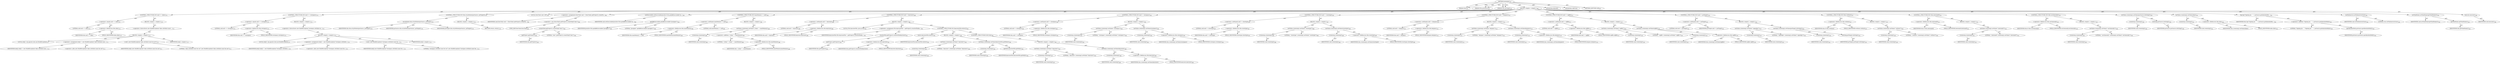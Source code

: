 digraph "doOneJar" {  
"111669149711" [label = <(METHOD,doOneJar)<SUB>267</SUB>> ]
"115964117005" [label = <(PARAM,this)<SUB>267</SUB>> ]
"115964117023" [label = <(PARAM,File jarSource)<SUB>267</SUB>> ]
"115964117024" [label = <(PARAM,File jarTarget)<SUB>267</SUB>> ]
"25769803799" [label = <(BLOCK,&lt;empty&gt;,&lt;empty&gt;)<SUB>268</SUB>> ]
"47244640262" [label = <(CONTROL_STRUCTURE,IF,if (null == alias))<SUB>270</SUB>> ]
"30064771147" [label = <(&lt;operator&gt;.equals,null == alias)<SUB>270</SUB>> ]
"90194313227" [label = <(LITERAL,null,null == alias)<SUB>270</SUB>> ]
"30064771148" [label = <(&lt;operator&gt;.fieldAccess,this.alias)<SUB>270</SUB>> ]
"68719476806" [label = <(IDENTIFIER,this,null == alias)> ]
"55834574872" [label = <(FIELD_IDENTIFIER,alias,alias)<SUB>270</SUB>> ]
"25769803800" [label = <(BLOCK,&lt;empty&gt;,&lt;empty&gt;)<SUB>270</SUB>> ]
"30064771149" [label = <(&lt;operator&gt;.throw,throw new BuildException(&quot;alias attribute must ...)<SUB>271</SUB>> ]
"25769803801" [label = <(BLOCK,&lt;empty&gt;,&lt;empty&gt;)<SUB>271</SUB>> ]
"94489280519" [label = <(LOCAL,$obj2: org.apache.tools.ant.BuildException)<SUB>271</SUB>> ]
"30064771150" [label = <(&lt;operator&gt;.assignment,$obj2 = new BuildException(&quot;alias attribute mus...)<SUB>271</SUB>> ]
"68719476807" [label = <(IDENTIFIER,$obj2,$obj2 = new BuildException(&quot;alias attribute mus...)<SUB>271</SUB>> ]
"30064771151" [label = <(&lt;operator&gt;.alloc,new BuildException(&quot;alias attribute must be set&quot;))<SUB>271</SUB>> ]
"30064771152" [label = <(&lt;init&gt;,new BuildException(&quot;alias attribute must be set&quot;))<SUB>271</SUB>> ]
"68719476808" [label = <(IDENTIFIER,$obj2,new BuildException(&quot;alias attribute must be set&quot;))<SUB>271</SUB>> ]
"90194313228" [label = <(LITERAL,&quot;alias attribute must be set&quot;,new BuildException(&quot;alias attribute must be set&quot;))<SUB>271</SUB>> ]
"68719476809" [label = <(IDENTIFIER,$obj2,&lt;empty&gt;)<SUB>271</SUB>> ]
"47244640263" [label = <(CONTROL_STRUCTURE,IF,if (null == storepass))<SUB>274</SUB>> ]
"30064771153" [label = <(&lt;operator&gt;.equals,null == storepass)<SUB>274</SUB>> ]
"90194313229" [label = <(LITERAL,null,null == storepass)<SUB>274</SUB>> ]
"30064771154" [label = <(&lt;operator&gt;.fieldAccess,this.storepass)<SUB>274</SUB>> ]
"68719476810" [label = <(IDENTIFIER,this,null == storepass)> ]
"55834574873" [label = <(FIELD_IDENTIFIER,storepass,storepass)<SUB>274</SUB>> ]
"25769803802" [label = <(BLOCK,&lt;empty&gt;,&lt;empty&gt;)<SUB>274</SUB>> ]
"30064771155" [label = <(&lt;operator&gt;.throw,throw new BuildException(&quot;storepass attribute m...)<SUB>275</SUB>> ]
"25769803803" [label = <(BLOCK,&lt;empty&gt;,&lt;empty&gt;)<SUB>275</SUB>> ]
"94489280520" [label = <(LOCAL,$obj3: org.apache.tools.ant.BuildException)<SUB>275</SUB>> ]
"30064771156" [label = <(&lt;operator&gt;.assignment,$obj3 = new BuildException(&quot;storepass attribute...)<SUB>275</SUB>> ]
"68719476811" [label = <(IDENTIFIER,$obj3,$obj3 = new BuildException(&quot;storepass attribute...)<SUB>275</SUB>> ]
"30064771157" [label = <(&lt;operator&gt;.alloc,new BuildException(&quot;storepass attribute must be...)<SUB>275</SUB>> ]
"30064771158" [label = <(&lt;init&gt;,new BuildException(&quot;storepass attribute must be...)<SUB>275</SUB>> ]
"68719476812" [label = <(IDENTIFIER,$obj3,new BuildException(&quot;storepass attribute must be...)<SUB>275</SUB>> ]
"90194313230" [label = <(LITERAL,&quot;storepass attribute must be set&quot;,new BuildException(&quot;storepass attribute must be...)<SUB>275</SUB>> ]
"68719476813" [label = <(IDENTIFIER,$obj3,&lt;empty&gt;)<SUB>275</SUB>> ]
"47244640264" [label = <(CONTROL_STRUCTURE,IF,if (this.isUpToDate(jarSource, jarTarget)))<SUB>278</SUB>> ]
"30064771159" [label = <(isUpToDate,this.isUpToDate(jarSource, jarTarget))<SUB>278</SUB>> ]
"68719476753" [label = <(IDENTIFIER,this,this.isUpToDate(jarSource, jarTarget))<SUB>278</SUB>> ]
"68719476814" [label = <(IDENTIFIER,jarSource,this.isUpToDate(jarSource, jarTarget))<SUB>278</SUB>> ]
"68719476815" [label = <(IDENTIFIER,jarTarget,this.isUpToDate(jarSource, jarTarget))<SUB>278</SUB>> ]
"25769803804" [label = <(BLOCK,&lt;empty&gt;,&lt;empty&gt;)<SUB>278</SUB>> ]
"146028888065" [label = <(RETURN,return;,return;)<SUB>279</SUB>> ]
"94489280521" [label = <(LOCAL,ExecTask cmd: ANY)<SUB>282</SUB>> ]
"30064771160" [label = <(&lt;operator&gt;.assignment,ExecTask cmd = (ExecTask) getProject().createTa...)<SUB>282</SUB>> ]
"68719476816" [label = <(IDENTIFIER,cmd,ExecTask cmd = (ExecTask) getProject().createTa...)<SUB>282</SUB>> ]
"30064771161" [label = <(&lt;operator&gt;.cast,(ExecTask) getProject().createTask(&quot;exec&quot;))<SUB>282</SUB>> ]
"180388626433" [label = <(TYPE_REF,ExecTask,ExecTask)<SUB>282</SUB>> ]
"30064771162" [label = <(createTask,getProject().createTask(&quot;exec&quot;))<SUB>282</SUB>> ]
"30064771163" [label = <(getProject,getProject())<SUB>282</SUB>> ]
"68719476754" [label = <(IDENTIFIER,this,getProject())<SUB>282</SUB>> ]
"90194313231" [label = <(LITERAL,&quot;exec&quot;,getProject().createTask(&quot;exec&quot;))<SUB>282</SUB>> ]
"30064771164" [label = <(setExecutable,setExecutable(JavaEnvUtils.getJdkExecutable(&quot;ja...)<SUB>283</SUB>> ]
"68719476817" [label = <(IDENTIFIER,cmd,setExecutable(JavaEnvUtils.getJdkExecutable(&quot;ja...)<SUB>283</SUB>> ]
"30064771165" [label = <(getJdkExecutable,getJdkExecutable(&quot;jarsigner&quot;))<SUB>283</SUB>> ]
"68719476818" [label = <(IDENTIFIER,JavaEnvUtils,getJdkExecutable(&quot;jarsigner&quot;))<SUB>283</SUB>> ]
"90194313232" [label = <(LITERAL,&quot;jarsigner&quot;,getJdkExecutable(&quot;jarsigner&quot;))<SUB>283</SUB>> ]
"47244640265" [label = <(CONTROL_STRUCTURE,IF,if (maxMemory != null))<SUB>285</SUB>> ]
"30064771166" [label = <(&lt;operator&gt;.notEquals,maxMemory != null)<SUB>285</SUB>> ]
"30064771167" [label = <(&lt;operator&gt;.fieldAccess,this.maxMemory)<SUB>285</SUB>> ]
"68719476819" [label = <(IDENTIFIER,this,maxMemory != null)> ]
"55834574874" [label = <(FIELD_IDENTIFIER,maxMemory,maxMemory)<SUB>285</SUB>> ]
"90194313233" [label = <(LITERAL,null,maxMemory != null)<SUB>285</SUB>> ]
"25769803805" [label = <(BLOCK,&lt;empty&gt;,&lt;empty&gt;)<SUB>285</SUB>> ]
"30064771168" [label = <(setValue,createArg().setValue(&quot;-J-Xmx&quot; + maxMemory))<SUB>286</SUB>> ]
"30064771169" [label = <(createArg,createArg())<SUB>286</SUB>> ]
"68719476820" [label = <(IDENTIFIER,cmd,createArg())<SUB>286</SUB>> ]
"30064771170" [label = <(&lt;operator&gt;.addition,&quot;-J-Xmx&quot; + maxMemory)<SUB>286</SUB>> ]
"90194313234" [label = <(LITERAL,&quot;-J-Xmx&quot;,&quot;-J-Xmx&quot; + maxMemory)<SUB>286</SUB>> ]
"30064771171" [label = <(&lt;operator&gt;.fieldAccess,this.maxMemory)<SUB>286</SUB>> ]
"68719476821" [label = <(IDENTIFIER,this,&quot;-J-Xmx&quot; + maxMemory)> ]
"55834574875" [label = <(FIELD_IDENTIFIER,maxMemory,maxMemory)<SUB>286</SUB>> ]
"47244640266" [label = <(CONTROL_STRUCTURE,IF,if (null != keystore))<SUB>289</SUB>> ]
"30064771172" [label = <(&lt;operator&gt;.notEquals,null != keystore)<SUB>289</SUB>> ]
"90194313235" [label = <(LITERAL,null,null != keystore)<SUB>289</SUB>> ]
"30064771173" [label = <(&lt;operator&gt;.fieldAccess,this.keystore)<SUB>289</SUB>> ]
"68719476822" [label = <(IDENTIFIER,this,null != keystore)> ]
"55834574876" [label = <(FIELD_IDENTIFIER,keystore,keystore)<SUB>289</SUB>> ]
"25769803806" [label = <(BLOCK,&lt;empty&gt;,&lt;empty&gt;)<SUB>289</SUB>> ]
"94489280522" [label = <(LOCAL,File keystoreFile: java.io.File)<SUB>291</SUB>> ]
"30064771174" [label = <(&lt;operator&gt;.assignment,File keystoreFile = getProject().resolveFile(ke...)<SUB>291</SUB>> ]
"68719476823" [label = <(IDENTIFIER,keystoreFile,File keystoreFile = getProject().resolveFile(ke...)<SUB>291</SUB>> ]
"30064771175" [label = <(resolveFile,getProject().resolveFile(keystore))<SUB>291</SUB>> ]
"30064771176" [label = <(getProject,getProject())<SUB>291</SUB>> ]
"68719476755" [label = <(IDENTIFIER,this,getProject())<SUB>291</SUB>> ]
"30064771177" [label = <(&lt;operator&gt;.fieldAccess,this.keystore)<SUB>291</SUB>> ]
"68719476824" [label = <(IDENTIFIER,this,getProject().resolveFile(keystore))> ]
"55834574877" [label = <(FIELD_IDENTIFIER,keystore,keystore)<SUB>291</SUB>> ]
"47244640267" [label = <(CONTROL_STRUCTURE,IF,if (keystoreFile.exists()))<SUB>292</SUB>> ]
"30064771178" [label = <(exists,keystoreFile.exists())<SUB>292</SUB>> ]
"68719476825" [label = <(IDENTIFIER,keystoreFile,keystoreFile.exists())<SUB>292</SUB>> ]
"25769803807" [label = <(BLOCK,&lt;empty&gt;,&lt;empty&gt;)<SUB>292</SUB>> ]
"30064771179" [label = <(setValue,createArg().setValue(&quot;-keystore&quot;))<SUB>293</SUB>> ]
"30064771180" [label = <(createArg,createArg())<SUB>293</SUB>> ]
"68719476826" [label = <(IDENTIFIER,cmd,createArg())<SUB>293</SUB>> ]
"90194313236" [label = <(LITERAL,&quot;-keystore&quot;,createArg().setValue(&quot;-keystore&quot;))<SUB>293</SUB>> ]
"30064771181" [label = <(setValue,createArg().setValue(keystoreFile.getPath()))<SUB>294</SUB>> ]
"30064771182" [label = <(createArg,createArg())<SUB>294</SUB>> ]
"68719476827" [label = <(IDENTIFIER,cmd,createArg())<SUB>294</SUB>> ]
"30064771183" [label = <(getPath,keystoreFile.getPath())<SUB>294</SUB>> ]
"68719476828" [label = <(IDENTIFIER,keystoreFile,keystoreFile.getPath())<SUB>294</SUB>> ]
"47244640268" [label = <(CONTROL_STRUCTURE,ELSE,else)<SUB>295</SUB>> ]
"25769803808" [label = <(BLOCK,&lt;empty&gt;,&lt;empty&gt;)<SUB>295</SUB>> ]
"30064771184" [label = <(setValue,createArg().setValue(&quot;-keystore&quot;))<SUB>297</SUB>> ]
"30064771185" [label = <(createArg,createArg())<SUB>297</SUB>> ]
"68719476829" [label = <(IDENTIFIER,cmd,createArg())<SUB>297</SUB>> ]
"90194313237" [label = <(LITERAL,&quot;-keystore&quot;,createArg().setValue(&quot;-keystore&quot;))<SUB>297</SUB>> ]
"30064771186" [label = <(setValue,createArg().setValue(keystore))<SUB>298</SUB>> ]
"30064771187" [label = <(createArg,createArg())<SUB>298</SUB>> ]
"68719476830" [label = <(IDENTIFIER,cmd,createArg())<SUB>298</SUB>> ]
"30064771188" [label = <(&lt;operator&gt;.fieldAccess,this.keystore)<SUB>298</SUB>> ]
"68719476831" [label = <(IDENTIFIER,this,createArg().setValue(keystore))> ]
"55834574878" [label = <(FIELD_IDENTIFIER,keystore,keystore)<SUB>298</SUB>> ]
"47244640269" [label = <(CONTROL_STRUCTURE,IF,if (null != storepass))<SUB>302</SUB>> ]
"30064771189" [label = <(&lt;operator&gt;.notEquals,null != storepass)<SUB>302</SUB>> ]
"90194313238" [label = <(LITERAL,null,null != storepass)<SUB>302</SUB>> ]
"30064771190" [label = <(&lt;operator&gt;.fieldAccess,this.storepass)<SUB>302</SUB>> ]
"68719476832" [label = <(IDENTIFIER,this,null != storepass)> ]
"55834574879" [label = <(FIELD_IDENTIFIER,storepass,storepass)<SUB>302</SUB>> ]
"25769803809" [label = <(BLOCK,&lt;empty&gt;,&lt;empty&gt;)<SUB>302</SUB>> ]
"30064771191" [label = <(setValue,createArg().setValue(&quot;-storepass&quot;))<SUB>303</SUB>> ]
"30064771192" [label = <(createArg,createArg())<SUB>303</SUB>> ]
"68719476833" [label = <(IDENTIFIER,cmd,createArg())<SUB>303</SUB>> ]
"90194313239" [label = <(LITERAL,&quot;-storepass&quot;,createArg().setValue(&quot;-storepass&quot;))<SUB>303</SUB>> ]
"30064771193" [label = <(setValue,createArg().setValue(storepass))<SUB>304</SUB>> ]
"30064771194" [label = <(createArg,createArg())<SUB>304</SUB>> ]
"68719476834" [label = <(IDENTIFIER,cmd,createArg())<SUB>304</SUB>> ]
"30064771195" [label = <(&lt;operator&gt;.fieldAccess,this.storepass)<SUB>304</SUB>> ]
"68719476835" [label = <(IDENTIFIER,this,createArg().setValue(storepass))> ]
"55834574880" [label = <(FIELD_IDENTIFIER,storepass,storepass)<SUB>304</SUB>> ]
"47244640270" [label = <(CONTROL_STRUCTURE,IF,if (null != storetype))<SUB>307</SUB>> ]
"30064771196" [label = <(&lt;operator&gt;.notEquals,null != storetype)<SUB>307</SUB>> ]
"90194313240" [label = <(LITERAL,null,null != storetype)<SUB>307</SUB>> ]
"30064771197" [label = <(&lt;operator&gt;.fieldAccess,this.storetype)<SUB>307</SUB>> ]
"68719476836" [label = <(IDENTIFIER,this,null != storetype)> ]
"55834574881" [label = <(FIELD_IDENTIFIER,storetype,storetype)<SUB>307</SUB>> ]
"25769803810" [label = <(BLOCK,&lt;empty&gt;,&lt;empty&gt;)<SUB>307</SUB>> ]
"30064771198" [label = <(setValue,createArg().setValue(&quot;-storetype&quot;))<SUB>308</SUB>> ]
"30064771199" [label = <(createArg,createArg())<SUB>308</SUB>> ]
"68719476837" [label = <(IDENTIFIER,cmd,createArg())<SUB>308</SUB>> ]
"90194313241" [label = <(LITERAL,&quot;-storetype&quot;,createArg().setValue(&quot;-storetype&quot;))<SUB>308</SUB>> ]
"30064771200" [label = <(setValue,createArg().setValue(storetype))<SUB>309</SUB>> ]
"30064771201" [label = <(createArg,createArg())<SUB>309</SUB>> ]
"68719476838" [label = <(IDENTIFIER,cmd,createArg())<SUB>309</SUB>> ]
"30064771202" [label = <(&lt;operator&gt;.fieldAccess,this.storetype)<SUB>309</SUB>> ]
"68719476839" [label = <(IDENTIFIER,this,createArg().setValue(storetype))> ]
"55834574882" [label = <(FIELD_IDENTIFIER,storetype,storetype)<SUB>309</SUB>> ]
"47244640271" [label = <(CONTROL_STRUCTURE,IF,if (null != keypass))<SUB>312</SUB>> ]
"30064771203" [label = <(&lt;operator&gt;.notEquals,null != keypass)<SUB>312</SUB>> ]
"90194313242" [label = <(LITERAL,null,null != keypass)<SUB>312</SUB>> ]
"30064771204" [label = <(&lt;operator&gt;.fieldAccess,this.keypass)<SUB>312</SUB>> ]
"68719476840" [label = <(IDENTIFIER,this,null != keypass)> ]
"55834574883" [label = <(FIELD_IDENTIFIER,keypass,keypass)<SUB>312</SUB>> ]
"25769803811" [label = <(BLOCK,&lt;empty&gt;,&lt;empty&gt;)<SUB>312</SUB>> ]
"30064771205" [label = <(setValue,createArg().setValue(&quot;-keypass&quot;))<SUB>313</SUB>> ]
"30064771206" [label = <(createArg,createArg())<SUB>313</SUB>> ]
"68719476841" [label = <(IDENTIFIER,cmd,createArg())<SUB>313</SUB>> ]
"90194313243" [label = <(LITERAL,&quot;-keypass&quot;,createArg().setValue(&quot;-keypass&quot;))<SUB>313</SUB>> ]
"30064771207" [label = <(setValue,createArg().setValue(keypass))<SUB>314</SUB>> ]
"30064771208" [label = <(createArg,createArg())<SUB>314</SUB>> ]
"68719476842" [label = <(IDENTIFIER,cmd,createArg())<SUB>314</SUB>> ]
"30064771209" [label = <(&lt;operator&gt;.fieldAccess,this.keypass)<SUB>314</SUB>> ]
"68719476843" [label = <(IDENTIFIER,this,createArg().setValue(keypass))> ]
"55834574884" [label = <(FIELD_IDENTIFIER,keypass,keypass)<SUB>314</SUB>> ]
"47244640272" [label = <(CONTROL_STRUCTURE,IF,if (null != sigfile))<SUB>317</SUB>> ]
"30064771210" [label = <(&lt;operator&gt;.notEquals,null != sigfile)<SUB>317</SUB>> ]
"90194313244" [label = <(LITERAL,null,null != sigfile)<SUB>317</SUB>> ]
"30064771211" [label = <(&lt;operator&gt;.fieldAccess,this.sigfile)<SUB>317</SUB>> ]
"68719476844" [label = <(IDENTIFIER,this,null != sigfile)> ]
"55834574885" [label = <(FIELD_IDENTIFIER,sigfile,sigfile)<SUB>317</SUB>> ]
"25769803812" [label = <(BLOCK,&lt;empty&gt;,&lt;empty&gt;)<SUB>317</SUB>> ]
"30064771212" [label = <(setValue,createArg().setValue(&quot;-sigfile&quot;))<SUB>318</SUB>> ]
"30064771213" [label = <(createArg,createArg())<SUB>318</SUB>> ]
"68719476845" [label = <(IDENTIFIER,cmd,createArg())<SUB>318</SUB>> ]
"90194313245" [label = <(LITERAL,&quot;-sigfile&quot;,createArg().setValue(&quot;-sigfile&quot;))<SUB>318</SUB>> ]
"30064771214" [label = <(setValue,createArg().setValue(sigfile))<SUB>319</SUB>> ]
"30064771215" [label = <(createArg,createArg())<SUB>319</SUB>> ]
"68719476846" [label = <(IDENTIFIER,cmd,createArg())<SUB>319</SUB>> ]
"30064771216" [label = <(&lt;operator&gt;.fieldAccess,this.sigfile)<SUB>319</SUB>> ]
"68719476847" [label = <(IDENTIFIER,this,createArg().setValue(sigfile))> ]
"55834574886" [label = <(FIELD_IDENTIFIER,sigfile,sigfile)<SUB>319</SUB>> ]
"47244640273" [label = <(CONTROL_STRUCTURE,IF,if (null != jarTarget))<SUB>322</SUB>> ]
"30064771217" [label = <(&lt;operator&gt;.notEquals,null != jarTarget)<SUB>322</SUB>> ]
"90194313246" [label = <(LITERAL,null,null != jarTarget)<SUB>322</SUB>> ]
"68719476848" [label = <(IDENTIFIER,jarTarget,null != jarTarget)<SUB>322</SUB>> ]
"25769803813" [label = <(BLOCK,&lt;empty&gt;,&lt;empty&gt;)<SUB>322</SUB>> ]
"30064771218" [label = <(setValue,createArg().setValue(&quot;-signedjar&quot;))<SUB>323</SUB>> ]
"30064771219" [label = <(createArg,createArg())<SUB>323</SUB>> ]
"68719476849" [label = <(IDENTIFIER,cmd,createArg())<SUB>323</SUB>> ]
"90194313247" [label = <(LITERAL,&quot;-signedjar&quot;,createArg().setValue(&quot;-signedjar&quot;))<SUB>323</SUB>> ]
"30064771220" [label = <(setValue,createArg().setValue(jarTarget.toString()))<SUB>324</SUB>> ]
"30064771221" [label = <(createArg,createArg())<SUB>324</SUB>> ]
"68719476850" [label = <(IDENTIFIER,cmd,createArg())<SUB>324</SUB>> ]
"30064771222" [label = <(toString,jarTarget.toString())<SUB>324</SUB>> ]
"68719476851" [label = <(IDENTIFIER,jarTarget,jarTarget.toString())<SUB>324</SUB>> ]
"47244640274" [label = <(CONTROL_STRUCTURE,IF,if (this.verbose))<SUB>327</SUB>> ]
"30064771223" [label = <(&lt;operator&gt;.fieldAccess,this.verbose)<SUB>327</SUB>> ]
"68719476852" [label = <(IDENTIFIER,this,if (this.verbose))> ]
"55834574887" [label = <(FIELD_IDENTIFIER,verbose,verbose)<SUB>327</SUB>> ]
"25769803814" [label = <(BLOCK,&lt;empty&gt;,&lt;empty&gt;)<SUB>327</SUB>> ]
"30064771224" [label = <(setValue,createArg().setValue(&quot;-verbose&quot;))<SUB>328</SUB>> ]
"30064771225" [label = <(createArg,createArg())<SUB>328</SUB>> ]
"68719476853" [label = <(IDENTIFIER,cmd,createArg())<SUB>328</SUB>> ]
"90194313248" [label = <(LITERAL,&quot;-verbose&quot;,createArg().setValue(&quot;-verbose&quot;))<SUB>328</SUB>> ]
"47244640275" [label = <(CONTROL_STRUCTURE,IF,if (this.internalsf))<SUB>331</SUB>> ]
"30064771226" [label = <(&lt;operator&gt;.fieldAccess,this.internalsf)<SUB>331</SUB>> ]
"68719476854" [label = <(IDENTIFIER,this,if (this.internalsf))> ]
"55834574888" [label = <(FIELD_IDENTIFIER,internalsf,internalsf)<SUB>331</SUB>> ]
"25769803815" [label = <(BLOCK,&lt;empty&gt;,&lt;empty&gt;)<SUB>331</SUB>> ]
"30064771227" [label = <(setValue,createArg().setValue(&quot;-internalsf&quot;))<SUB>332</SUB>> ]
"30064771228" [label = <(createArg,createArg())<SUB>332</SUB>> ]
"68719476855" [label = <(IDENTIFIER,cmd,createArg())<SUB>332</SUB>> ]
"90194313249" [label = <(LITERAL,&quot;-internalsf&quot;,createArg().setValue(&quot;-internalsf&quot;))<SUB>332</SUB>> ]
"47244640276" [label = <(CONTROL_STRUCTURE,IF,if (this.sectionsonly))<SUB>335</SUB>> ]
"30064771229" [label = <(&lt;operator&gt;.fieldAccess,this.sectionsonly)<SUB>335</SUB>> ]
"68719476856" [label = <(IDENTIFIER,this,if (this.sectionsonly))> ]
"55834574889" [label = <(FIELD_IDENTIFIER,sectionsonly,sectionsonly)<SUB>335</SUB>> ]
"25769803816" [label = <(BLOCK,&lt;empty&gt;,&lt;empty&gt;)<SUB>335</SUB>> ]
"30064771230" [label = <(setValue,createArg().setValue(&quot;-sectionsonly&quot;))<SUB>336</SUB>> ]
"30064771231" [label = <(createArg,createArg())<SUB>336</SUB>> ]
"68719476857" [label = <(IDENTIFIER,cmd,createArg())<SUB>336</SUB>> ]
"90194313250" [label = <(LITERAL,&quot;-sectionsonly&quot;,createArg().setValue(&quot;-sectionsonly&quot;))<SUB>336</SUB>> ]
"30064771232" [label = <(setValue,createArg().setValue(jarSource.toString()))<SUB>339</SUB>> ]
"30064771233" [label = <(createArg,createArg())<SUB>339</SUB>> ]
"68719476858" [label = <(IDENTIFIER,cmd,createArg())<SUB>339</SUB>> ]
"30064771234" [label = <(toString,jarSource.toString())<SUB>339</SUB>> ]
"68719476859" [label = <(IDENTIFIER,jarSource,jarSource.toString())<SUB>339</SUB>> ]
"30064771235" [label = <(setValue,createArg().setValue(alias))<SUB>341</SUB>> ]
"30064771236" [label = <(createArg,createArg())<SUB>341</SUB>> ]
"68719476860" [label = <(IDENTIFIER,cmd,createArg())<SUB>341</SUB>> ]
"30064771237" [label = <(&lt;operator&gt;.fieldAccess,this.alias)<SUB>341</SUB>> ]
"68719476861" [label = <(IDENTIFIER,this,createArg().setValue(alias))> ]
"55834574890" [label = <(FIELD_IDENTIFIER,alias,alias)<SUB>341</SUB>> ]
"30064771238" [label = <(log,log(&quot;Signing Jar : &quot; + jarSource.getAbsolutePat...)<SUB>343</SUB>> ]
"68719476756" [label = <(IDENTIFIER,this,log(&quot;Signing Jar : &quot; + jarSource.getAbsolutePat...)<SUB>343</SUB>> ]
"30064771239" [label = <(&lt;operator&gt;.addition,&quot;Signing Jar : &quot; + jarSource.getAbsolutePath())<SUB>343</SUB>> ]
"90194313251" [label = <(LITERAL,&quot;Signing Jar : &quot;,&quot;Signing Jar : &quot; + jarSource.getAbsolutePath())<SUB>343</SUB>> ]
"30064771240" [label = <(getAbsolutePath,jarSource.getAbsolutePath())<SUB>343</SUB>> ]
"68719476862" [label = <(IDENTIFIER,jarSource,jarSource.getAbsolutePath())<SUB>343</SUB>> ]
"30064771241" [label = <(setFailonerror,setFailonerror(true))<SUB>344</SUB>> ]
"68719476863" [label = <(IDENTIFIER,cmd,setFailonerror(true))<SUB>344</SUB>> ]
"90194313252" [label = <(LITERAL,true,setFailonerror(true))<SUB>344</SUB>> ]
"30064771242" [label = <(setTaskName,setTaskName(getTaskName()))<SUB>345</SUB>> ]
"68719476864" [label = <(IDENTIFIER,cmd,setTaskName(getTaskName()))<SUB>345</SUB>> ]
"30064771243" [label = <(getTaskName,getTaskName())<SUB>345</SUB>> ]
"68719476757" [label = <(IDENTIFIER,this,getTaskName())<SUB>345</SUB>> ]
"30064771244" [label = <(execute,execute())<SUB>346</SUB>> ]
"68719476865" [label = <(IDENTIFIER,cmd,execute())<SUB>346</SUB>> ]
"133143986220" [label = <(MODIFIER,PRIVATE)> ]
"133143986221" [label = <(MODIFIER,VIRTUAL)> ]
"128849018895" [label = <(METHOD_RETURN,void)<SUB>267</SUB>> ]
  "111669149711" -> "115964117005"  [ label = "AST: "] 
  "111669149711" -> "115964117023"  [ label = "AST: "] 
  "111669149711" -> "115964117024"  [ label = "AST: "] 
  "111669149711" -> "25769803799"  [ label = "AST: "] 
  "111669149711" -> "133143986220"  [ label = "AST: "] 
  "111669149711" -> "133143986221"  [ label = "AST: "] 
  "111669149711" -> "128849018895"  [ label = "AST: "] 
  "25769803799" -> "47244640262"  [ label = "AST: "] 
  "25769803799" -> "47244640263"  [ label = "AST: "] 
  "25769803799" -> "47244640264"  [ label = "AST: "] 
  "25769803799" -> "94489280521"  [ label = "AST: "] 
  "25769803799" -> "30064771160"  [ label = "AST: "] 
  "25769803799" -> "30064771164"  [ label = "AST: "] 
  "25769803799" -> "47244640265"  [ label = "AST: "] 
  "25769803799" -> "47244640266"  [ label = "AST: "] 
  "25769803799" -> "47244640269"  [ label = "AST: "] 
  "25769803799" -> "47244640270"  [ label = "AST: "] 
  "25769803799" -> "47244640271"  [ label = "AST: "] 
  "25769803799" -> "47244640272"  [ label = "AST: "] 
  "25769803799" -> "47244640273"  [ label = "AST: "] 
  "25769803799" -> "47244640274"  [ label = "AST: "] 
  "25769803799" -> "47244640275"  [ label = "AST: "] 
  "25769803799" -> "47244640276"  [ label = "AST: "] 
  "25769803799" -> "30064771232"  [ label = "AST: "] 
  "25769803799" -> "30064771235"  [ label = "AST: "] 
  "25769803799" -> "30064771238"  [ label = "AST: "] 
  "25769803799" -> "30064771241"  [ label = "AST: "] 
  "25769803799" -> "30064771242"  [ label = "AST: "] 
  "25769803799" -> "30064771244"  [ label = "AST: "] 
  "47244640262" -> "30064771147"  [ label = "AST: "] 
  "47244640262" -> "25769803800"  [ label = "AST: "] 
  "30064771147" -> "90194313227"  [ label = "AST: "] 
  "30064771147" -> "30064771148"  [ label = "AST: "] 
  "30064771148" -> "68719476806"  [ label = "AST: "] 
  "30064771148" -> "55834574872"  [ label = "AST: "] 
  "25769803800" -> "30064771149"  [ label = "AST: "] 
  "30064771149" -> "25769803801"  [ label = "AST: "] 
  "25769803801" -> "94489280519"  [ label = "AST: "] 
  "25769803801" -> "30064771150"  [ label = "AST: "] 
  "25769803801" -> "30064771152"  [ label = "AST: "] 
  "25769803801" -> "68719476809"  [ label = "AST: "] 
  "30064771150" -> "68719476807"  [ label = "AST: "] 
  "30064771150" -> "30064771151"  [ label = "AST: "] 
  "30064771152" -> "68719476808"  [ label = "AST: "] 
  "30064771152" -> "90194313228"  [ label = "AST: "] 
  "47244640263" -> "30064771153"  [ label = "AST: "] 
  "47244640263" -> "25769803802"  [ label = "AST: "] 
  "30064771153" -> "90194313229"  [ label = "AST: "] 
  "30064771153" -> "30064771154"  [ label = "AST: "] 
  "30064771154" -> "68719476810"  [ label = "AST: "] 
  "30064771154" -> "55834574873"  [ label = "AST: "] 
  "25769803802" -> "30064771155"  [ label = "AST: "] 
  "30064771155" -> "25769803803"  [ label = "AST: "] 
  "25769803803" -> "94489280520"  [ label = "AST: "] 
  "25769803803" -> "30064771156"  [ label = "AST: "] 
  "25769803803" -> "30064771158"  [ label = "AST: "] 
  "25769803803" -> "68719476813"  [ label = "AST: "] 
  "30064771156" -> "68719476811"  [ label = "AST: "] 
  "30064771156" -> "30064771157"  [ label = "AST: "] 
  "30064771158" -> "68719476812"  [ label = "AST: "] 
  "30064771158" -> "90194313230"  [ label = "AST: "] 
  "47244640264" -> "30064771159"  [ label = "AST: "] 
  "47244640264" -> "25769803804"  [ label = "AST: "] 
  "30064771159" -> "68719476753"  [ label = "AST: "] 
  "30064771159" -> "68719476814"  [ label = "AST: "] 
  "30064771159" -> "68719476815"  [ label = "AST: "] 
  "25769803804" -> "146028888065"  [ label = "AST: "] 
  "30064771160" -> "68719476816"  [ label = "AST: "] 
  "30064771160" -> "30064771161"  [ label = "AST: "] 
  "30064771161" -> "180388626433"  [ label = "AST: "] 
  "30064771161" -> "30064771162"  [ label = "AST: "] 
  "30064771162" -> "30064771163"  [ label = "AST: "] 
  "30064771162" -> "90194313231"  [ label = "AST: "] 
  "30064771163" -> "68719476754"  [ label = "AST: "] 
  "30064771164" -> "68719476817"  [ label = "AST: "] 
  "30064771164" -> "30064771165"  [ label = "AST: "] 
  "30064771165" -> "68719476818"  [ label = "AST: "] 
  "30064771165" -> "90194313232"  [ label = "AST: "] 
  "47244640265" -> "30064771166"  [ label = "AST: "] 
  "47244640265" -> "25769803805"  [ label = "AST: "] 
  "30064771166" -> "30064771167"  [ label = "AST: "] 
  "30064771166" -> "90194313233"  [ label = "AST: "] 
  "30064771167" -> "68719476819"  [ label = "AST: "] 
  "30064771167" -> "55834574874"  [ label = "AST: "] 
  "25769803805" -> "30064771168"  [ label = "AST: "] 
  "30064771168" -> "30064771169"  [ label = "AST: "] 
  "30064771168" -> "30064771170"  [ label = "AST: "] 
  "30064771169" -> "68719476820"  [ label = "AST: "] 
  "30064771170" -> "90194313234"  [ label = "AST: "] 
  "30064771170" -> "30064771171"  [ label = "AST: "] 
  "30064771171" -> "68719476821"  [ label = "AST: "] 
  "30064771171" -> "55834574875"  [ label = "AST: "] 
  "47244640266" -> "30064771172"  [ label = "AST: "] 
  "47244640266" -> "25769803806"  [ label = "AST: "] 
  "30064771172" -> "90194313235"  [ label = "AST: "] 
  "30064771172" -> "30064771173"  [ label = "AST: "] 
  "30064771173" -> "68719476822"  [ label = "AST: "] 
  "30064771173" -> "55834574876"  [ label = "AST: "] 
  "25769803806" -> "94489280522"  [ label = "AST: "] 
  "25769803806" -> "30064771174"  [ label = "AST: "] 
  "25769803806" -> "47244640267"  [ label = "AST: "] 
  "30064771174" -> "68719476823"  [ label = "AST: "] 
  "30064771174" -> "30064771175"  [ label = "AST: "] 
  "30064771175" -> "30064771176"  [ label = "AST: "] 
  "30064771175" -> "30064771177"  [ label = "AST: "] 
  "30064771176" -> "68719476755"  [ label = "AST: "] 
  "30064771177" -> "68719476824"  [ label = "AST: "] 
  "30064771177" -> "55834574877"  [ label = "AST: "] 
  "47244640267" -> "30064771178"  [ label = "AST: "] 
  "47244640267" -> "25769803807"  [ label = "AST: "] 
  "47244640267" -> "47244640268"  [ label = "AST: "] 
  "30064771178" -> "68719476825"  [ label = "AST: "] 
  "25769803807" -> "30064771179"  [ label = "AST: "] 
  "25769803807" -> "30064771181"  [ label = "AST: "] 
  "30064771179" -> "30064771180"  [ label = "AST: "] 
  "30064771179" -> "90194313236"  [ label = "AST: "] 
  "30064771180" -> "68719476826"  [ label = "AST: "] 
  "30064771181" -> "30064771182"  [ label = "AST: "] 
  "30064771181" -> "30064771183"  [ label = "AST: "] 
  "30064771182" -> "68719476827"  [ label = "AST: "] 
  "30064771183" -> "68719476828"  [ label = "AST: "] 
  "47244640268" -> "25769803808"  [ label = "AST: "] 
  "25769803808" -> "30064771184"  [ label = "AST: "] 
  "25769803808" -> "30064771186"  [ label = "AST: "] 
  "30064771184" -> "30064771185"  [ label = "AST: "] 
  "30064771184" -> "90194313237"  [ label = "AST: "] 
  "30064771185" -> "68719476829"  [ label = "AST: "] 
  "30064771186" -> "30064771187"  [ label = "AST: "] 
  "30064771186" -> "30064771188"  [ label = "AST: "] 
  "30064771187" -> "68719476830"  [ label = "AST: "] 
  "30064771188" -> "68719476831"  [ label = "AST: "] 
  "30064771188" -> "55834574878"  [ label = "AST: "] 
  "47244640269" -> "30064771189"  [ label = "AST: "] 
  "47244640269" -> "25769803809"  [ label = "AST: "] 
  "30064771189" -> "90194313238"  [ label = "AST: "] 
  "30064771189" -> "30064771190"  [ label = "AST: "] 
  "30064771190" -> "68719476832"  [ label = "AST: "] 
  "30064771190" -> "55834574879"  [ label = "AST: "] 
  "25769803809" -> "30064771191"  [ label = "AST: "] 
  "25769803809" -> "30064771193"  [ label = "AST: "] 
  "30064771191" -> "30064771192"  [ label = "AST: "] 
  "30064771191" -> "90194313239"  [ label = "AST: "] 
  "30064771192" -> "68719476833"  [ label = "AST: "] 
  "30064771193" -> "30064771194"  [ label = "AST: "] 
  "30064771193" -> "30064771195"  [ label = "AST: "] 
  "30064771194" -> "68719476834"  [ label = "AST: "] 
  "30064771195" -> "68719476835"  [ label = "AST: "] 
  "30064771195" -> "55834574880"  [ label = "AST: "] 
  "47244640270" -> "30064771196"  [ label = "AST: "] 
  "47244640270" -> "25769803810"  [ label = "AST: "] 
  "30064771196" -> "90194313240"  [ label = "AST: "] 
  "30064771196" -> "30064771197"  [ label = "AST: "] 
  "30064771197" -> "68719476836"  [ label = "AST: "] 
  "30064771197" -> "55834574881"  [ label = "AST: "] 
  "25769803810" -> "30064771198"  [ label = "AST: "] 
  "25769803810" -> "30064771200"  [ label = "AST: "] 
  "30064771198" -> "30064771199"  [ label = "AST: "] 
  "30064771198" -> "90194313241"  [ label = "AST: "] 
  "30064771199" -> "68719476837"  [ label = "AST: "] 
  "30064771200" -> "30064771201"  [ label = "AST: "] 
  "30064771200" -> "30064771202"  [ label = "AST: "] 
  "30064771201" -> "68719476838"  [ label = "AST: "] 
  "30064771202" -> "68719476839"  [ label = "AST: "] 
  "30064771202" -> "55834574882"  [ label = "AST: "] 
  "47244640271" -> "30064771203"  [ label = "AST: "] 
  "47244640271" -> "25769803811"  [ label = "AST: "] 
  "30064771203" -> "90194313242"  [ label = "AST: "] 
  "30064771203" -> "30064771204"  [ label = "AST: "] 
  "30064771204" -> "68719476840"  [ label = "AST: "] 
  "30064771204" -> "55834574883"  [ label = "AST: "] 
  "25769803811" -> "30064771205"  [ label = "AST: "] 
  "25769803811" -> "30064771207"  [ label = "AST: "] 
  "30064771205" -> "30064771206"  [ label = "AST: "] 
  "30064771205" -> "90194313243"  [ label = "AST: "] 
  "30064771206" -> "68719476841"  [ label = "AST: "] 
  "30064771207" -> "30064771208"  [ label = "AST: "] 
  "30064771207" -> "30064771209"  [ label = "AST: "] 
  "30064771208" -> "68719476842"  [ label = "AST: "] 
  "30064771209" -> "68719476843"  [ label = "AST: "] 
  "30064771209" -> "55834574884"  [ label = "AST: "] 
  "47244640272" -> "30064771210"  [ label = "AST: "] 
  "47244640272" -> "25769803812"  [ label = "AST: "] 
  "30064771210" -> "90194313244"  [ label = "AST: "] 
  "30064771210" -> "30064771211"  [ label = "AST: "] 
  "30064771211" -> "68719476844"  [ label = "AST: "] 
  "30064771211" -> "55834574885"  [ label = "AST: "] 
  "25769803812" -> "30064771212"  [ label = "AST: "] 
  "25769803812" -> "30064771214"  [ label = "AST: "] 
  "30064771212" -> "30064771213"  [ label = "AST: "] 
  "30064771212" -> "90194313245"  [ label = "AST: "] 
  "30064771213" -> "68719476845"  [ label = "AST: "] 
  "30064771214" -> "30064771215"  [ label = "AST: "] 
  "30064771214" -> "30064771216"  [ label = "AST: "] 
  "30064771215" -> "68719476846"  [ label = "AST: "] 
  "30064771216" -> "68719476847"  [ label = "AST: "] 
  "30064771216" -> "55834574886"  [ label = "AST: "] 
  "47244640273" -> "30064771217"  [ label = "AST: "] 
  "47244640273" -> "25769803813"  [ label = "AST: "] 
  "30064771217" -> "90194313246"  [ label = "AST: "] 
  "30064771217" -> "68719476848"  [ label = "AST: "] 
  "25769803813" -> "30064771218"  [ label = "AST: "] 
  "25769803813" -> "30064771220"  [ label = "AST: "] 
  "30064771218" -> "30064771219"  [ label = "AST: "] 
  "30064771218" -> "90194313247"  [ label = "AST: "] 
  "30064771219" -> "68719476849"  [ label = "AST: "] 
  "30064771220" -> "30064771221"  [ label = "AST: "] 
  "30064771220" -> "30064771222"  [ label = "AST: "] 
  "30064771221" -> "68719476850"  [ label = "AST: "] 
  "30064771222" -> "68719476851"  [ label = "AST: "] 
  "47244640274" -> "30064771223"  [ label = "AST: "] 
  "47244640274" -> "25769803814"  [ label = "AST: "] 
  "30064771223" -> "68719476852"  [ label = "AST: "] 
  "30064771223" -> "55834574887"  [ label = "AST: "] 
  "25769803814" -> "30064771224"  [ label = "AST: "] 
  "30064771224" -> "30064771225"  [ label = "AST: "] 
  "30064771224" -> "90194313248"  [ label = "AST: "] 
  "30064771225" -> "68719476853"  [ label = "AST: "] 
  "47244640275" -> "30064771226"  [ label = "AST: "] 
  "47244640275" -> "25769803815"  [ label = "AST: "] 
  "30064771226" -> "68719476854"  [ label = "AST: "] 
  "30064771226" -> "55834574888"  [ label = "AST: "] 
  "25769803815" -> "30064771227"  [ label = "AST: "] 
  "30064771227" -> "30064771228"  [ label = "AST: "] 
  "30064771227" -> "90194313249"  [ label = "AST: "] 
  "30064771228" -> "68719476855"  [ label = "AST: "] 
  "47244640276" -> "30064771229"  [ label = "AST: "] 
  "47244640276" -> "25769803816"  [ label = "AST: "] 
  "30064771229" -> "68719476856"  [ label = "AST: "] 
  "30064771229" -> "55834574889"  [ label = "AST: "] 
  "25769803816" -> "30064771230"  [ label = "AST: "] 
  "30064771230" -> "30064771231"  [ label = "AST: "] 
  "30064771230" -> "90194313250"  [ label = "AST: "] 
  "30064771231" -> "68719476857"  [ label = "AST: "] 
  "30064771232" -> "30064771233"  [ label = "AST: "] 
  "30064771232" -> "30064771234"  [ label = "AST: "] 
  "30064771233" -> "68719476858"  [ label = "AST: "] 
  "30064771234" -> "68719476859"  [ label = "AST: "] 
  "30064771235" -> "30064771236"  [ label = "AST: "] 
  "30064771235" -> "30064771237"  [ label = "AST: "] 
  "30064771236" -> "68719476860"  [ label = "AST: "] 
  "30064771237" -> "68719476861"  [ label = "AST: "] 
  "30064771237" -> "55834574890"  [ label = "AST: "] 
  "30064771238" -> "68719476756"  [ label = "AST: "] 
  "30064771238" -> "30064771239"  [ label = "AST: "] 
  "30064771239" -> "90194313251"  [ label = "AST: "] 
  "30064771239" -> "30064771240"  [ label = "AST: "] 
  "30064771240" -> "68719476862"  [ label = "AST: "] 
  "30064771241" -> "68719476863"  [ label = "AST: "] 
  "30064771241" -> "90194313252"  [ label = "AST: "] 
  "30064771242" -> "68719476864"  [ label = "AST: "] 
  "30064771242" -> "30064771243"  [ label = "AST: "] 
  "30064771243" -> "68719476757"  [ label = "AST: "] 
  "30064771244" -> "68719476865"  [ label = "AST: "] 
  "111669149711" -> "115964117005"  [ label = "DDG: "] 
  "111669149711" -> "115964117023"  [ label = "DDG: "] 
  "111669149711" -> "115964117024"  [ label = "DDG: "] 
}
